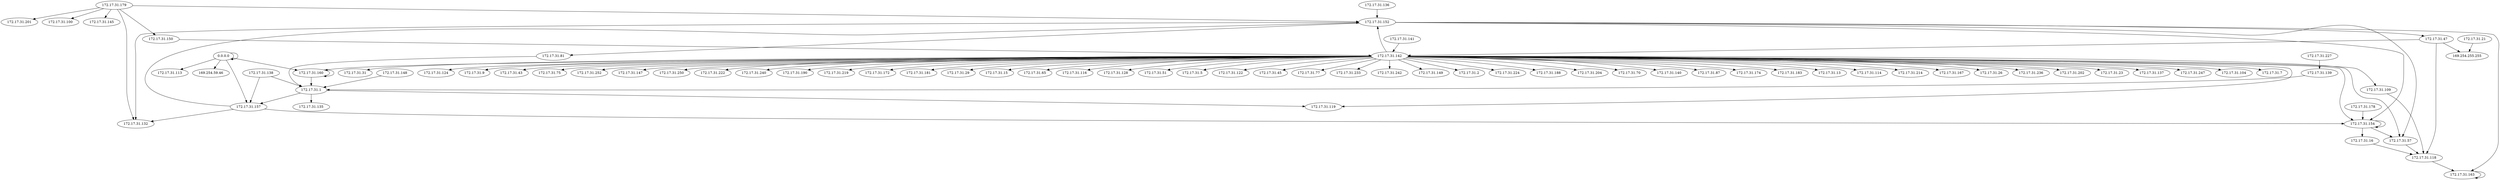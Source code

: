 digraph G{
"172.17.31.178"->"172.17.31.154";
"172.17.31.81"->"172.17.31.1";
"172.17.31.57"->"172.17.31.118";
"172.17.31.136"->"172.17.31.152";
"172.17.31.142"->"172.17.31.5";
"172.17.31.16"->"172.17.31.118";
"172.17.31.142"->"172.17.31.122";
"172.17.31.142"->"172.17.31.45";
"172.17.31.142"->"172.17.31.77";
"172.17.31.142"->"172.17.31.233";
"172.17.31.157"->"172.17.31.154";
"172.17.31.142"->"172.17.31.242";
"172.17.31.141"->"172.17.31.142";
"172.17.31.142"->"172.17.31.149";
"172.17.31.142"->"172.17.31.109";
"172.17.31.152"->"172.17.31.132";
"172.17.31.179"->"172.17.31.132";
"172.17.31.142"->"172.17.31.2";
"172.17.31.142"->"172.17.31.224";
"172.17.31.179"->"172.17.31.152";
"172.17.31.142"->"172.17.31.188";
"172.17.31.142"->"172.17.31.204";
"0.0.0.0"->"0.0.0.0";
"172.17.31.142"->"172.17.31.152";
"172.17.31.142"->"172.17.31.70";
"172.17.31.160"->"172.17.31.1";
"0.0.0.0"->"172.17.31.157";
"172.17.31.142"->"172.17.31.140";
"0.0.0.0"->"169.254.59.46";
"172.17.31.118"->"172.17.31.163";
"172.17.31.154"->"172.17.31.16";
"172.17.31.142"->"172.17.31.87";
"172.17.31.1"->"172.17.31.157";
"172.17.31.142"->"172.17.31.174";
"172.17.31.142"->"172.17.31.160";
"172.17.31.142"->"172.17.31.183";
"172.17.31.139"->"172.17.31.1";
"172.17.31.142"->"172.17.31.13";
"172.17.31.157"->"172.17.31.132";
"172.17.31.152"->"172.17.31.81";
"172.17.31.179"->"172.17.31.201";
"172.17.31.142"->"172.17.31.114";
"172.17.31.227"->"172.17.31.139";
"172.17.31.142"->"172.17.31.57";
"172.17.31.152"->"172.17.31.57";
"172.17.31.142"->"172.17.31.214";
"172.17.31.47"->"172.17.31.118";
"172.17.31.142"->"172.17.31.167";
"172.17.31.1"->"172.17.31.119";
"172.17.31.154"->"172.17.31.154";
"172.17.31.142"->"172.17.31.26";
"172.17.31.142"->"172.17.31.236";
"172.17.31.142"->"172.17.31.202";
"172.17.31.142"->"172.17.31.23";
"172.17.31.152"->"172.17.31.163";
"172.17.31.142"->"172.17.31.137";
"172.17.31.142"->"172.17.31.247";
"172.17.31.142"->"172.17.31.104";
"172.17.31.47"->"172.17.31.142";
"172.17.31.142"->"172.17.31.7";
"172.17.31.179"->"172.17.31.100";
"172.17.31.138"->"172.17.31.1";
"172.17.31.142"->"172.17.31.31";
"172.17.31.142"->"172.17.31.124";
"172.17.31.142"->"172.17.31.9";
"172.17.31.142"->"172.17.31.43";
"172.17.31.142"->"172.17.31.75";
"172.17.31.142"->"172.17.31.252";
"172.17.31.157"->"172.17.31.152";
"172.17.31.109"->"172.17.31.118";
"172.17.31.138"->"172.17.31.157";
"172.17.31.142"->"172.17.31.147";
"0.0.0.0"->"172.17.31.160";
"172.17.31.142"->"172.17.31.250";
"172.17.31.160"->"172.17.31.160";
"172.17.31.1"->"172.17.31.135";
"172.17.31.154"->"172.17.31.57";
"172.17.31.142"->"172.17.31.222";
"172.17.31.179"->"172.17.31.150";
"172.17.31.179"->"172.17.31.145";
"172.17.31.152"->"172.17.31.154";
"172.17.31.142"->"172.17.31.154";
"172.17.31.148"->"172.17.31.1";
"172.17.31.21"->"169.254.255.255";
"172.17.31.142"->"172.17.31.119";
"172.17.31.152"->"172.17.31.47";
"172.17.31.142"->"172.17.31.240";
"172.17.31.142"->"172.17.31.190";
"172.17.31.142"->"172.17.31.219";
"172.17.31.142"->"172.17.31.172";
"172.17.31.150"->"172.17.31.142";
"172.17.31.142"->"172.17.31.181";
"172.17.31.142"->"172.17.31.29";
"172.17.31.142"->"172.17.31.15";
"172.17.31.142"->"172.17.31.65";
"172.17.31.142"->"172.17.31.116";
"172.17.31.142"->"172.17.31.128";
"172.17.31.163"->"172.17.31.163";
"172.17.31.47"->"169.254.255.255";
"172.17.31.142"->"172.17.31.51";
"0.0.0.0"->"172.17.31.113";
}
